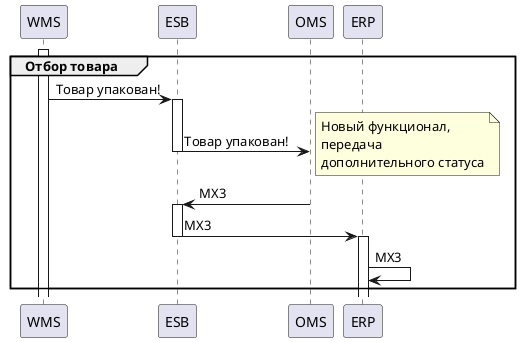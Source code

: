 @startuml
group Отбор товара
activate WMS


WMS -> ESB: Товар упакован!
activate ESB
ESB -> OMS: Товар упакован!
deactivate ESB

note right: Новый функционал, \nпередача \nдополнительного статуса

' Вариант ответа БДРТ
OMS -> ESB: МХ3
'deactivate OMS
activate ESB
ESB -> ERP: МХ3
deactivate ESB
activate ERP


ERP -> ERP : МХ3 

end

@enduml